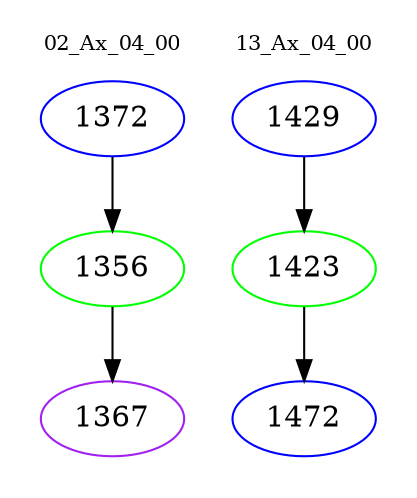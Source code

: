 digraph{
subgraph cluster_0 {
color = white
label = "02_Ax_04_00";
fontsize=10;
T0_1372 [label="1372", color="blue"]
T0_1372 -> T0_1356 [color="black"]
T0_1356 [label="1356", color="green"]
T0_1356 -> T0_1367 [color="black"]
T0_1367 [label="1367", color="purple"]
}
subgraph cluster_1 {
color = white
label = "13_Ax_04_00";
fontsize=10;
T1_1429 [label="1429", color="blue"]
T1_1429 -> T1_1423 [color="black"]
T1_1423 [label="1423", color="green"]
T1_1423 -> T1_1472 [color="black"]
T1_1472 [label="1472", color="blue"]
}
}
